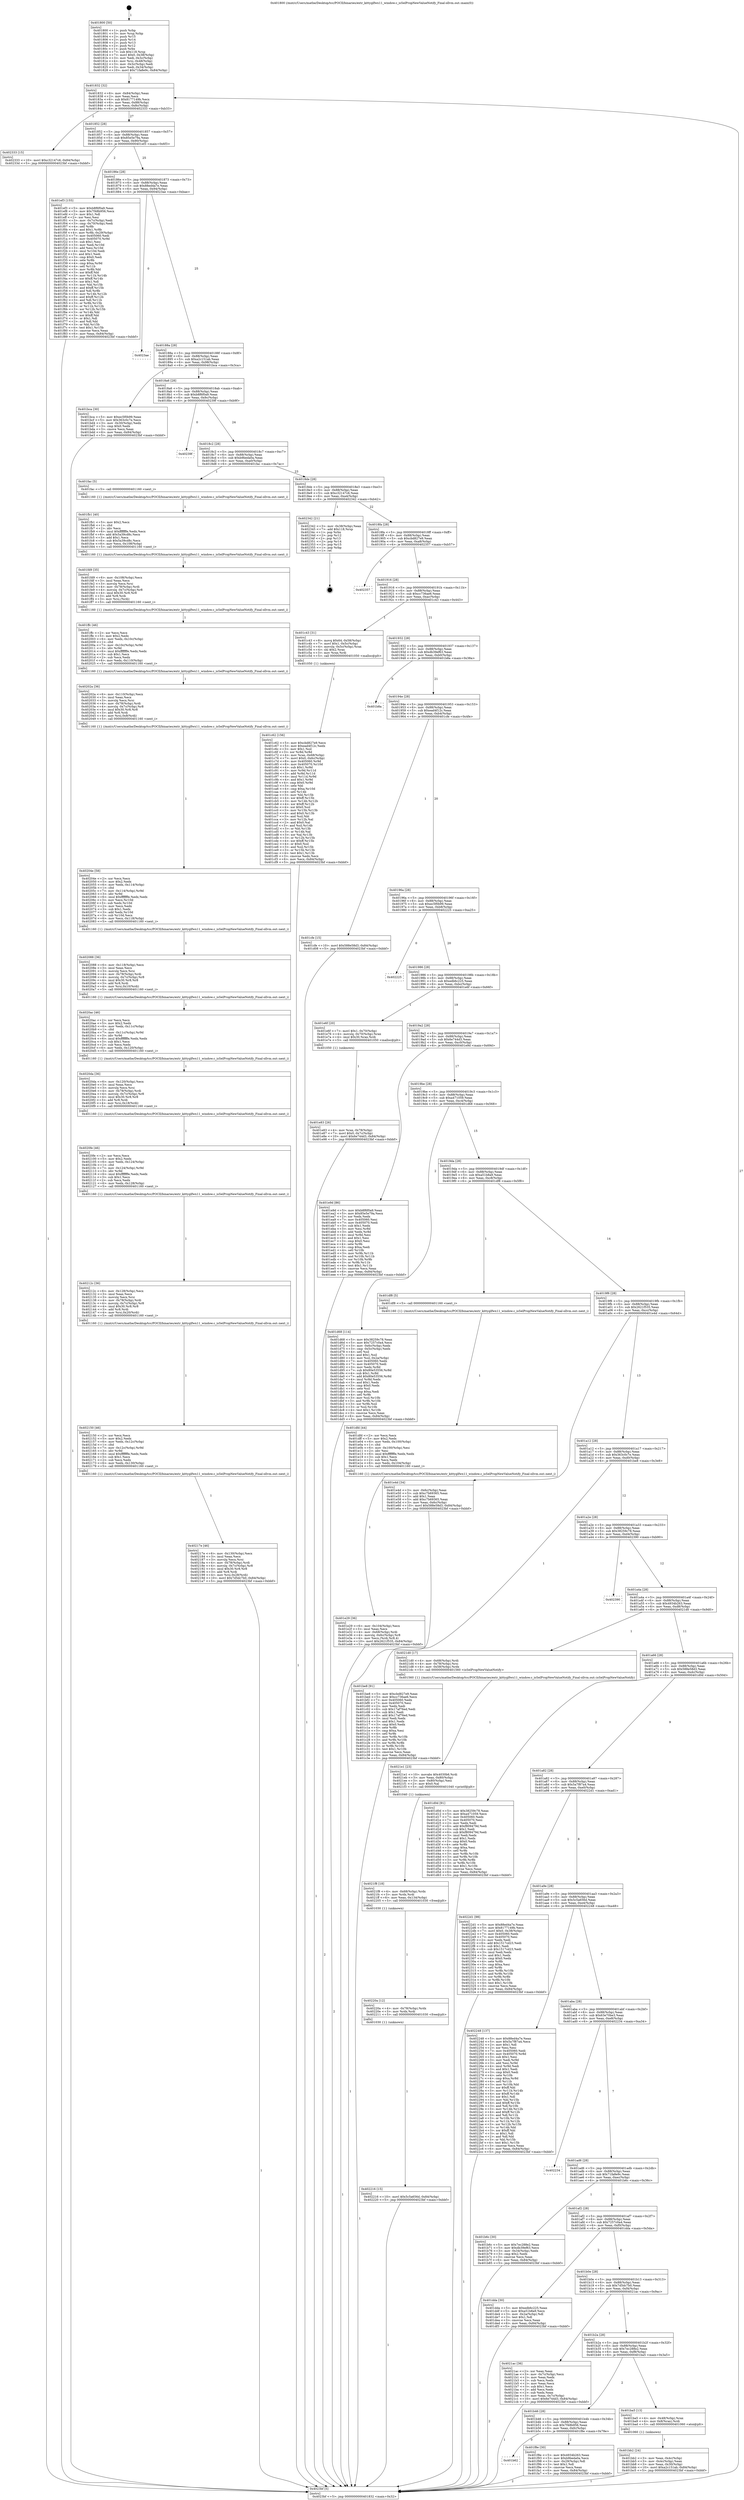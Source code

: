 digraph "0x401800" {
  label = "0x401800 (/mnt/c/Users/mathe/Desktop/tcc/POCII/binaries/extr_kittyglfwx11_window.c_isSelPropNewValueNotify_Final-ollvm.out::main(0))"
  labelloc = "t"
  node[shape=record]

  Entry [label="",width=0.3,height=0.3,shape=circle,fillcolor=black,style=filled]
  "0x401832" [label="{
     0x401832 [32]\l
     | [instrs]\l
     &nbsp;&nbsp;0x401832 \<+6\>: mov -0x84(%rbp),%eax\l
     &nbsp;&nbsp;0x401838 \<+2\>: mov %eax,%ecx\l
     &nbsp;&nbsp;0x40183a \<+6\>: sub $0x8177149b,%ecx\l
     &nbsp;&nbsp;0x401840 \<+6\>: mov %eax,-0x88(%rbp)\l
     &nbsp;&nbsp;0x401846 \<+6\>: mov %ecx,-0x8c(%rbp)\l
     &nbsp;&nbsp;0x40184c \<+6\>: je 0000000000402333 \<main+0xb33\>\l
  }"]
  "0x402333" [label="{
     0x402333 [15]\l
     | [instrs]\l
     &nbsp;&nbsp;0x402333 \<+10\>: movl $0xc32147c6,-0x84(%rbp)\l
     &nbsp;&nbsp;0x40233d \<+5\>: jmp 00000000004023bf \<main+0xbbf\>\l
  }"]
  "0x401852" [label="{
     0x401852 [28]\l
     | [instrs]\l
     &nbsp;&nbsp;0x401852 \<+5\>: jmp 0000000000401857 \<main+0x57\>\l
     &nbsp;&nbsp;0x401857 \<+6\>: mov -0x88(%rbp),%eax\l
     &nbsp;&nbsp;0x40185d \<+5\>: sub $0x85e5e79a,%eax\l
     &nbsp;&nbsp;0x401862 \<+6\>: mov %eax,-0x90(%rbp)\l
     &nbsp;&nbsp;0x401868 \<+6\>: je 0000000000401ef3 \<main+0x6f3\>\l
  }"]
  Exit [label="",width=0.3,height=0.3,shape=circle,fillcolor=black,style=filled,peripheries=2]
  "0x401ef3" [label="{
     0x401ef3 [155]\l
     | [instrs]\l
     &nbsp;&nbsp;0x401ef3 \<+5\>: mov $0xb8f6f0a9,%eax\l
     &nbsp;&nbsp;0x401ef8 \<+5\>: mov $0x7f48b956,%ecx\l
     &nbsp;&nbsp;0x401efd \<+2\>: mov $0x1,%dl\l
     &nbsp;&nbsp;0x401eff \<+2\>: xor %esi,%esi\l
     &nbsp;&nbsp;0x401f01 \<+3\>: mov -0x7c(%rbp),%edi\l
     &nbsp;&nbsp;0x401f04 \<+3\>: cmp -0x70(%rbp),%edi\l
     &nbsp;&nbsp;0x401f07 \<+4\>: setl %r8b\l
     &nbsp;&nbsp;0x401f0b \<+4\>: and $0x1,%r8b\l
     &nbsp;&nbsp;0x401f0f \<+4\>: mov %r8b,-0x29(%rbp)\l
     &nbsp;&nbsp;0x401f13 \<+7\>: mov 0x405060,%edi\l
     &nbsp;&nbsp;0x401f1a \<+8\>: mov 0x405070,%r9d\l
     &nbsp;&nbsp;0x401f22 \<+3\>: sub $0x1,%esi\l
     &nbsp;&nbsp;0x401f25 \<+3\>: mov %edi,%r10d\l
     &nbsp;&nbsp;0x401f28 \<+3\>: add %esi,%r10d\l
     &nbsp;&nbsp;0x401f2b \<+4\>: imul %r10d,%edi\l
     &nbsp;&nbsp;0x401f2f \<+3\>: and $0x1,%edi\l
     &nbsp;&nbsp;0x401f32 \<+3\>: cmp $0x0,%edi\l
     &nbsp;&nbsp;0x401f35 \<+4\>: sete %r8b\l
     &nbsp;&nbsp;0x401f39 \<+4\>: cmp $0xa,%r9d\l
     &nbsp;&nbsp;0x401f3d \<+4\>: setl %r11b\l
     &nbsp;&nbsp;0x401f41 \<+3\>: mov %r8b,%bl\l
     &nbsp;&nbsp;0x401f44 \<+3\>: xor $0xff,%bl\l
     &nbsp;&nbsp;0x401f47 \<+3\>: mov %r11b,%r14b\l
     &nbsp;&nbsp;0x401f4a \<+4\>: xor $0xff,%r14b\l
     &nbsp;&nbsp;0x401f4e \<+3\>: xor $0x1,%dl\l
     &nbsp;&nbsp;0x401f51 \<+3\>: mov %bl,%r15b\l
     &nbsp;&nbsp;0x401f54 \<+4\>: and $0xff,%r15b\l
     &nbsp;&nbsp;0x401f58 \<+3\>: and %dl,%r8b\l
     &nbsp;&nbsp;0x401f5b \<+3\>: mov %r14b,%r12b\l
     &nbsp;&nbsp;0x401f5e \<+4\>: and $0xff,%r12b\l
     &nbsp;&nbsp;0x401f62 \<+3\>: and %dl,%r11b\l
     &nbsp;&nbsp;0x401f65 \<+3\>: or %r8b,%r15b\l
     &nbsp;&nbsp;0x401f68 \<+3\>: or %r11b,%r12b\l
     &nbsp;&nbsp;0x401f6b \<+3\>: xor %r12b,%r15b\l
     &nbsp;&nbsp;0x401f6e \<+3\>: or %r14b,%bl\l
     &nbsp;&nbsp;0x401f71 \<+3\>: xor $0xff,%bl\l
     &nbsp;&nbsp;0x401f74 \<+3\>: or $0x1,%dl\l
     &nbsp;&nbsp;0x401f77 \<+2\>: and %dl,%bl\l
     &nbsp;&nbsp;0x401f79 \<+3\>: or %bl,%r15b\l
     &nbsp;&nbsp;0x401f7c \<+4\>: test $0x1,%r15b\l
     &nbsp;&nbsp;0x401f80 \<+3\>: cmovne %ecx,%eax\l
     &nbsp;&nbsp;0x401f83 \<+6\>: mov %eax,-0x84(%rbp)\l
     &nbsp;&nbsp;0x401f89 \<+5\>: jmp 00000000004023bf \<main+0xbbf\>\l
  }"]
  "0x40186e" [label="{
     0x40186e [28]\l
     | [instrs]\l
     &nbsp;&nbsp;0x40186e \<+5\>: jmp 0000000000401873 \<main+0x73\>\l
     &nbsp;&nbsp;0x401873 \<+6\>: mov -0x88(%rbp),%eax\l
     &nbsp;&nbsp;0x401879 \<+5\>: sub $0x88ed4a7e,%eax\l
     &nbsp;&nbsp;0x40187e \<+6\>: mov %eax,-0x94(%rbp)\l
     &nbsp;&nbsp;0x401884 \<+6\>: je 00000000004023ae \<main+0xbae\>\l
  }"]
  "0x402216" [label="{
     0x402216 [15]\l
     | [instrs]\l
     &nbsp;&nbsp;0x402216 \<+10\>: movl $0x5c5a656d,-0x84(%rbp)\l
     &nbsp;&nbsp;0x402220 \<+5\>: jmp 00000000004023bf \<main+0xbbf\>\l
  }"]
  "0x4023ae" [label="{
     0x4023ae\l
  }", style=dashed]
  "0x40188a" [label="{
     0x40188a [28]\l
     | [instrs]\l
     &nbsp;&nbsp;0x40188a \<+5\>: jmp 000000000040188f \<main+0x8f\>\l
     &nbsp;&nbsp;0x40188f \<+6\>: mov -0x88(%rbp),%eax\l
     &nbsp;&nbsp;0x401895 \<+5\>: sub $0xa2c151ab,%eax\l
     &nbsp;&nbsp;0x40189a \<+6\>: mov %eax,-0x98(%rbp)\l
     &nbsp;&nbsp;0x4018a0 \<+6\>: je 0000000000401bca \<main+0x3ca\>\l
  }"]
  "0x40220a" [label="{
     0x40220a [12]\l
     | [instrs]\l
     &nbsp;&nbsp;0x40220a \<+4\>: mov -0x78(%rbp),%rdx\l
     &nbsp;&nbsp;0x40220e \<+3\>: mov %rdx,%rdi\l
     &nbsp;&nbsp;0x402211 \<+5\>: call 0000000000401030 \<free@plt\>\l
     | [calls]\l
     &nbsp;&nbsp;0x401030 \{1\} (unknown)\l
  }"]
  "0x401bca" [label="{
     0x401bca [30]\l
     | [instrs]\l
     &nbsp;&nbsp;0x401bca \<+5\>: mov $0xec5f0b99,%eax\l
     &nbsp;&nbsp;0x401bcf \<+5\>: mov $0x363c0c7e,%ecx\l
     &nbsp;&nbsp;0x401bd4 \<+3\>: mov -0x30(%rbp),%edx\l
     &nbsp;&nbsp;0x401bd7 \<+3\>: cmp $0x0,%edx\l
     &nbsp;&nbsp;0x401bda \<+3\>: cmove %ecx,%eax\l
     &nbsp;&nbsp;0x401bdd \<+6\>: mov %eax,-0x84(%rbp)\l
     &nbsp;&nbsp;0x401be3 \<+5\>: jmp 00000000004023bf \<main+0xbbf\>\l
  }"]
  "0x4018a6" [label="{
     0x4018a6 [28]\l
     | [instrs]\l
     &nbsp;&nbsp;0x4018a6 \<+5\>: jmp 00000000004018ab \<main+0xab\>\l
     &nbsp;&nbsp;0x4018ab \<+6\>: mov -0x88(%rbp),%eax\l
     &nbsp;&nbsp;0x4018b1 \<+5\>: sub $0xb8f6f0a9,%eax\l
     &nbsp;&nbsp;0x4018b6 \<+6\>: mov %eax,-0x9c(%rbp)\l
     &nbsp;&nbsp;0x4018bc \<+6\>: je 000000000040239f \<main+0xb9f\>\l
  }"]
  "0x4021f8" [label="{
     0x4021f8 [18]\l
     | [instrs]\l
     &nbsp;&nbsp;0x4021f8 \<+4\>: mov -0x68(%rbp),%rdx\l
     &nbsp;&nbsp;0x4021fc \<+3\>: mov %rdx,%rdi\l
     &nbsp;&nbsp;0x4021ff \<+6\>: mov %eax,-0x134(%rbp)\l
     &nbsp;&nbsp;0x402205 \<+5\>: call 0000000000401030 \<free@plt\>\l
     | [calls]\l
     &nbsp;&nbsp;0x401030 \{1\} (unknown)\l
  }"]
  "0x40239f" [label="{
     0x40239f\l
  }", style=dashed]
  "0x4018c2" [label="{
     0x4018c2 [28]\l
     | [instrs]\l
     &nbsp;&nbsp;0x4018c2 \<+5\>: jmp 00000000004018c7 \<main+0xc7\>\l
     &nbsp;&nbsp;0x4018c7 \<+6\>: mov -0x88(%rbp),%eax\l
     &nbsp;&nbsp;0x4018cd \<+5\>: sub $0xb9beda0a,%eax\l
     &nbsp;&nbsp;0x4018d2 \<+6\>: mov %eax,-0xa0(%rbp)\l
     &nbsp;&nbsp;0x4018d8 \<+6\>: je 0000000000401fac \<main+0x7ac\>\l
  }"]
  "0x4021e1" [label="{
     0x4021e1 [23]\l
     | [instrs]\l
     &nbsp;&nbsp;0x4021e1 \<+10\>: movabs $0x4030b6,%rdi\l
     &nbsp;&nbsp;0x4021eb \<+3\>: mov %eax,-0x80(%rbp)\l
     &nbsp;&nbsp;0x4021ee \<+3\>: mov -0x80(%rbp),%esi\l
     &nbsp;&nbsp;0x4021f1 \<+2\>: mov $0x0,%al\l
     &nbsp;&nbsp;0x4021f3 \<+5\>: call 0000000000401040 \<printf@plt\>\l
     | [calls]\l
     &nbsp;&nbsp;0x401040 \{1\} (unknown)\l
  }"]
  "0x401fac" [label="{
     0x401fac [5]\l
     | [instrs]\l
     &nbsp;&nbsp;0x401fac \<+5\>: call 0000000000401160 \<next_i\>\l
     | [calls]\l
     &nbsp;&nbsp;0x401160 \{1\} (/mnt/c/Users/mathe/Desktop/tcc/POCII/binaries/extr_kittyglfwx11_window.c_isSelPropNewValueNotify_Final-ollvm.out::next_i)\l
  }"]
  "0x4018de" [label="{
     0x4018de [28]\l
     | [instrs]\l
     &nbsp;&nbsp;0x4018de \<+5\>: jmp 00000000004018e3 \<main+0xe3\>\l
     &nbsp;&nbsp;0x4018e3 \<+6\>: mov -0x88(%rbp),%eax\l
     &nbsp;&nbsp;0x4018e9 \<+5\>: sub $0xc32147c6,%eax\l
     &nbsp;&nbsp;0x4018ee \<+6\>: mov %eax,-0xa4(%rbp)\l
     &nbsp;&nbsp;0x4018f4 \<+6\>: je 0000000000402342 \<main+0xb42\>\l
  }"]
  "0x40217e" [label="{
     0x40217e [46]\l
     | [instrs]\l
     &nbsp;&nbsp;0x40217e \<+6\>: mov -0x130(%rbp),%ecx\l
     &nbsp;&nbsp;0x402184 \<+3\>: imul %eax,%ecx\l
     &nbsp;&nbsp;0x402187 \<+3\>: movslq %ecx,%rsi\l
     &nbsp;&nbsp;0x40218a \<+4\>: mov -0x78(%rbp),%rdi\l
     &nbsp;&nbsp;0x40218e \<+4\>: movslq -0x7c(%rbp),%r8\l
     &nbsp;&nbsp;0x402192 \<+4\>: imul $0x30,%r8,%r8\l
     &nbsp;&nbsp;0x402196 \<+3\>: add %r8,%rdi\l
     &nbsp;&nbsp;0x402199 \<+4\>: mov %rsi,0x28(%rdi)\l
     &nbsp;&nbsp;0x40219d \<+10\>: movl $0x7d5dc7b0,-0x84(%rbp)\l
     &nbsp;&nbsp;0x4021a7 \<+5\>: jmp 00000000004023bf \<main+0xbbf\>\l
  }"]
  "0x402342" [label="{
     0x402342 [21]\l
     | [instrs]\l
     &nbsp;&nbsp;0x402342 \<+3\>: mov -0x38(%rbp),%eax\l
     &nbsp;&nbsp;0x402345 \<+7\>: add $0x118,%rsp\l
     &nbsp;&nbsp;0x40234c \<+1\>: pop %rbx\l
     &nbsp;&nbsp;0x40234d \<+2\>: pop %r12\l
     &nbsp;&nbsp;0x40234f \<+2\>: pop %r13\l
     &nbsp;&nbsp;0x402351 \<+2\>: pop %r14\l
     &nbsp;&nbsp;0x402353 \<+2\>: pop %r15\l
     &nbsp;&nbsp;0x402355 \<+1\>: pop %rbp\l
     &nbsp;&nbsp;0x402356 \<+1\>: ret\l
  }"]
  "0x4018fa" [label="{
     0x4018fa [28]\l
     | [instrs]\l
     &nbsp;&nbsp;0x4018fa \<+5\>: jmp 00000000004018ff \<main+0xff\>\l
     &nbsp;&nbsp;0x4018ff \<+6\>: mov -0x88(%rbp),%eax\l
     &nbsp;&nbsp;0x401905 \<+5\>: sub $0xcbd827e9,%eax\l
     &nbsp;&nbsp;0x40190a \<+6\>: mov %eax,-0xa8(%rbp)\l
     &nbsp;&nbsp;0x401910 \<+6\>: je 0000000000402357 \<main+0xb57\>\l
  }"]
  "0x402150" [label="{
     0x402150 [46]\l
     | [instrs]\l
     &nbsp;&nbsp;0x402150 \<+2\>: xor %ecx,%ecx\l
     &nbsp;&nbsp;0x402152 \<+5\>: mov $0x2,%edx\l
     &nbsp;&nbsp;0x402157 \<+6\>: mov %edx,-0x12c(%rbp)\l
     &nbsp;&nbsp;0x40215d \<+1\>: cltd\l
     &nbsp;&nbsp;0x40215e \<+7\>: mov -0x12c(%rbp),%r9d\l
     &nbsp;&nbsp;0x402165 \<+3\>: idiv %r9d\l
     &nbsp;&nbsp;0x402168 \<+6\>: imul $0xfffffffe,%edx,%edx\l
     &nbsp;&nbsp;0x40216e \<+3\>: sub $0x1,%ecx\l
     &nbsp;&nbsp;0x402171 \<+2\>: sub %ecx,%edx\l
     &nbsp;&nbsp;0x402173 \<+6\>: mov %edx,-0x130(%rbp)\l
     &nbsp;&nbsp;0x402179 \<+5\>: call 0000000000401160 \<next_i\>\l
     | [calls]\l
     &nbsp;&nbsp;0x401160 \{1\} (/mnt/c/Users/mathe/Desktop/tcc/POCII/binaries/extr_kittyglfwx11_window.c_isSelPropNewValueNotify_Final-ollvm.out::next_i)\l
  }"]
  "0x402357" [label="{
     0x402357\l
  }", style=dashed]
  "0x401916" [label="{
     0x401916 [28]\l
     | [instrs]\l
     &nbsp;&nbsp;0x401916 \<+5\>: jmp 000000000040191b \<main+0x11b\>\l
     &nbsp;&nbsp;0x40191b \<+6\>: mov -0x88(%rbp),%eax\l
     &nbsp;&nbsp;0x401921 \<+5\>: sub $0xcc736ae6,%eax\l
     &nbsp;&nbsp;0x401926 \<+6\>: mov %eax,-0xac(%rbp)\l
     &nbsp;&nbsp;0x40192c \<+6\>: je 0000000000401c43 \<main+0x443\>\l
  }"]
  "0x40212c" [label="{
     0x40212c [36]\l
     | [instrs]\l
     &nbsp;&nbsp;0x40212c \<+6\>: mov -0x128(%rbp),%ecx\l
     &nbsp;&nbsp;0x402132 \<+3\>: imul %eax,%ecx\l
     &nbsp;&nbsp;0x402135 \<+3\>: movslq %ecx,%rsi\l
     &nbsp;&nbsp;0x402138 \<+4\>: mov -0x78(%rbp),%rdi\l
     &nbsp;&nbsp;0x40213c \<+4\>: movslq -0x7c(%rbp),%r8\l
     &nbsp;&nbsp;0x402140 \<+4\>: imul $0x30,%r8,%r8\l
     &nbsp;&nbsp;0x402144 \<+3\>: add %r8,%rdi\l
     &nbsp;&nbsp;0x402147 \<+4\>: mov %rsi,0x20(%rdi)\l
     &nbsp;&nbsp;0x40214b \<+5\>: call 0000000000401160 \<next_i\>\l
     | [calls]\l
     &nbsp;&nbsp;0x401160 \{1\} (/mnt/c/Users/mathe/Desktop/tcc/POCII/binaries/extr_kittyglfwx11_window.c_isSelPropNewValueNotify_Final-ollvm.out::next_i)\l
  }"]
  "0x401c43" [label="{
     0x401c43 [31]\l
     | [instrs]\l
     &nbsp;&nbsp;0x401c43 \<+8\>: movq $0x64,-0x58(%rbp)\l
     &nbsp;&nbsp;0x401c4b \<+7\>: movl $0x1,-0x5c(%rbp)\l
     &nbsp;&nbsp;0x401c52 \<+4\>: movslq -0x5c(%rbp),%rax\l
     &nbsp;&nbsp;0x401c56 \<+4\>: shl $0x2,%rax\l
     &nbsp;&nbsp;0x401c5a \<+3\>: mov %rax,%rdi\l
     &nbsp;&nbsp;0x401c5d \<+5\>: call 0000000000401050 \<malloc@plt\>\l
     | [calls]\l
     &nbsp;&nbsp;0x401050 \{1\} (unknown)\l
  }"]
  "0x401932" [label="{
     0x401932 [28]\l
     | [instrs]\l
     &nbsp;&nbsp;0x401932 \<+5\>: jmp 0000000000401937 \<main+0x137\>\l
     &nbsp;&nbsp;0x401937 \<+6\>: mov -0x88(%rbp),%eax\l
     &nbsp;&nbsp;0x40193d \<+5\>: sub $0xdb39ef63,%eax\l
     &nbsp;&nbsp;0x401942 \<+6\>: mov %eax,-0xb0(%rbp)\l
     &nbsp;&nbsp;0x401948 \<+6\>: je 0000000000401b8a \<main+0x38a\>\l
  }"]
  "0x4020fe" [label="{
     0x4020fe [46]\l
     | [instrs]\l
     &nbsp;&nbsp;0x4020fe \<+2\>: xor %ecx,%ecx\l
     &nbsp;&nbsp;0x402100 \<+5\>: mov $0x2,%edx\l
     &nbsp;&nbsp;0x402105 \<+6\>: mov %edx,-0x124(%rbp)\l
     &nbsp;&nbsp;0x40210b \<+1\>: cltd\l
     &nbsp;&nbsp;0x40210c \<+7\>: mov -0x124(%rbp),%r9d\l
     &nbsp;&nbsp;0x402113 \<+3\>: idiv %r9d\l
     &nbsp;&nbsp;0x402116 \<+6\>: imul $0xfffffffe,%edx,%edx\l
     &nbsp;&nbsp;0x40211c \<+3\>: sub $0x1,%ecx\l
     &nbsp;&nbsp;0x40211f \<+2\>: sub %ecx,%edx\l
     &nbsp;&nbsp;0x402121 \<+6\>: mov %edx,-0x128(%rbp)\l
     &nbsp;&nbsp;0x402127 \<+5\>: call 0000000000401160 \<next_i\>\l
     | [calls]\l
     &nbsp;&nbsp;0x401160 \{1\} (/mnt/c/Users/mathe/Desktop/tcc/POCII/binaries/extr_kittyglfwx11_window.c_isSelPropNewValueNotify_Final-ollvm.out::next_i)\l
  }"]
  "0x401b8a" [label="{
     0x401b8a\l
  }", style=dashed]
  "0x40194e" [label="{
     0x40194e [28]\l
     | [instrs]\l
     &nbsp;&nbsp;0x40194e \<+5\>: jmp 0000000000401953 \<main+0x153\>\l
     &nbsp;&nbsp;0x401953 \<+6\>: mov -0x88(%rbp),%eax\l
     &nbsp;&nbsp;0x401959 \<+5\>: sub $0xead4f12c,%eax\l
     &nbsp;&nbsp;0x40195e \<+6\>: mov %eax,-0xb4(%rbp)\l
     &nbsp;&nbsp;0x401964 \<+6\>: je 0000000000401cfe \<main+0x4fe\>\l
  }"]
  "0x4020da" [label="{
     0x4020da [36]\l
     | [instrs]\l
     &nbsp;&nbsp;0x4020da \<+6\>: mov -0x120(%rbp),%ecx\l
     &nbsp;&nbsp;0x4020e0 \<+3\>: imul %eax,%ecx\l
     &nbsp;&nbsp;0x4020e3 \<+3\>: movslq %ecx,%rsi\l
     &nbsp;&nbsp;0x4020e6 \<+4\>: mov -0x78(%rbp),%rdi\l
     &nbsp;&nbsp;0x4020ea \<+4\>: movslq -0x7c(%rbp),%r8\l
     &nbsp;&nbsp;0x4020ee \<+4\>: imul $0x30,%r8,%r8\l
     &nbsp;&nbsp;0x4020f2 \<+3\>: add %r8,%rdi\l
     &nbsp;&nbsp;0x4020f5 \<+4\>: mov %rsi,0x18(%rdi)\l
     &nbsp;&nbsp;0x4020f9 \<+5\>: call 0000000000401160 \<next_i\>\l
     | [calls]\l
     &nbsp;&nbsp;0x401160 \{1\} (/mnt/c/Users/mathe/Desktop/tcc/POCII/binaries/extr_kittyglfwx11_window.c_isSelPropNewValueNotify_Final-ollvm.out::next_i)\l
  }"]
  "0x401cfe" [label="{
     0x401cfe [15]\l
     | [instrs]\l
     &nbsp;&nbsp;0x401cfe \<+10\>: movl $0x588e58d3,-0x84(%rbp)\l
     &nbsp;&nbsp;0x401d08 \<+5\>: jmp 00000000004023bf \<main+0xbbf\>\l
  }"]
  "0x40196a" [label="{
     0x40196a [28]\l
     | [instrs]\l
     &nbsp;&nbsp;0x40196a \<+5\>: jmp 000000000040196f \<main+0x16f\>\l
     &nbsp;&nbsp;0x40196f \<+6\>: mov -0x88(%rbp),%eax\l
     &nbsp;&nbsp;0x401975 \<+5\>: sub $0xec5f0b99,%eax\l
     &nbsp;&nbsp;0x40197a \<+6\>: mov %eax,-0xb8(%rbp)\l
     &nbsp;&nbsp;0x401980 \<+6\>: je 0000000000402225 \<main+0xa25\>\l
  }"]
  "0x4020ac" [label="{
     0x4020ac [46]\l
     | [instrs]\l
     &nbsp;&nbsp;0x4020ac \<+2\>: xor %ecx,%ecx\l
     &nbsp;&nbsp;0x4020ae \<+5\>: mov $0x2,%edx\l
     &nbsp;&nbsp;0x4020b3 \<+6\>: mov %edx,-0x11c(%rbp)\l
     &nbsp;&nbsp;0x4020b9 \<+1\>: cltd\l
     &nbsp;&nbsp;0x4020ba \<+7\>: mov -0x11c(%rbp),%r9d\l
     &nbsp;&nbsp;0x4020c1 \<+3\>: idiv %r9d\l
     &nbsp;&nbsp;0x4020c4 \<+6\>: imul $0xfffffffe,%edx,%edx\l
     &nbsp;&nbsp;0x4020ca \<+3\>: sub $0x1,%ecx\l
     &nbsp;&nbsp;0x4020cd \<+2\>: sub %ecx,%edx\l
     &nbsp;&nbsp;0x4020cf \<+6\>: mov %edx,-0x120(%rbp)\l
     &nbsp;&nbsp;0x4020d5 \<+5\>: call 0000000000401160 \<next_i\>\l
     | [calls]\l
     &nbsp;&nbsp;0x401160 \{1\} (/mnt/c/Users/mathe/Desktop/tcc/POCII/binaries/extr_kittyglfwx11_window.c_isSelPropNewValueNotify_Final-ollvm.out::next_i)\l
  }"]
  "0x402225" [label="{
     0x402225\l
  }", style=dashed]
  "0x401986" [label="{
     0x401986 [28]\l
     | [instrs]\l
     &nbsp;&nbsp;0x401986 \<+5\>: jmp 000000000040198b \<main+0x18b\>\l
     &nbsp;&nbsp;0x40198b \<+6\>: mov -0x88(%rbp),%eax\l
     &nbsp;&nbsp;0x401991 \<+5\>: sub $0xedb6c225,%eax\l
     &nbsp;&nbsp;0x401996 \<+6\>: mov %eax,-0xbc(%rbp)\l
     &nbsp;&nbsp;0x40199c \<+6\>: je 0000000000401e6f \<main+0x66f\>\l
  }"]
  "0x402088" [label="{
     0x402088 [36]\l
     | [instrs]\l
     &nbsp;&nbsp;0x402088 \<+6\>: mov -0x118(%rbp),%ecx\l
     &nbsp;&nbsp;0x40208e \<+3\>: imul %eax,%ecx\l
     &nbsp;&nbsp;0x402091 \<+3\>: movslq %ecx,%rsi\l
     &nbsp;&nbsp;0x402094 \<+4\>: mov -0x78(%rbp),%rdi\l
     &nbsp;&nbsp;0x402098 \<+4\>: movslq -0x7c(%rbp),%r8\l
     &nbsp;&nbsp;0x40209c \<+4\>: imul $0x30,%r8,%r8\l
     &nbsp;&nbsp;0x4020a0 \<+3\>: add %r8,%rdi\l
     &nbsp;&nbsp;0x4020a3 \<+4\>: mov %rsi,0x10(%rdi)\l
     &nbsp;&nbsp;0x4020a7 \<+5\>: call 0000000000401160 \<next_i\>\l
     | [calls]\l
     &nbsp;&nbsp;0x401160 \{1\} (/mnt/c/Users/mathe/Desktop/tcc/POCII/binaries/extr_kittyglfwx11_window.c_isSelPropNewValueNotify_Final-ollvm.out::next_i)\l
  }"]
  "0x401e6f" [label="{
     0x401e6f [20]\l
     | [instrs]\l
     &nbsp;&nbsp;0x401e6f \<+7\>: movl $0x1,-0x70(%rbp)\l
     &nbsp;&nbsp;0x401e76 \<+4\>: movslq -0x70(%rbp),%rax\l
     &nbsp;&nbsp;0x401e7a \<+4\>: imul $0x30,%rax,%rdi\l
     &nbsp;&nbsp;0x401e7e \<+5\>: call 0000000000401050 \<malloc@plt\>\l
     | [calls]\l
     &nbsp;&nbsp;0x401050 \{1\} (unknown)\l
  }"]
  "0x4019a2" [label="{
     0x4019a2 [28]\l
     | [instrs]\l
     &nbsp;&nbsp;0x4019a2 \<+5\>: jmp 00000000004019a7 \<main+0x1a7\>\l
     &nbsp;&nbsp;0x4019a7 \<+6\>: mov -0x88(%rbp),%eax\l
     &nbsp;&nbsp;0x4019ad \<+5\>: sub $0x6e744d3,%eax\l
     &nbsp;&nbsp;0x4019b2 \<+6\>: mov %eax,-0xc0(%rbp)\l
     &nbsp;&nbsp;0x4019b8 \<+6\>: je 0000000000401e9d \<main+0x69d\>\l
  }"]
  "0x40204e" [label="{
     0x40204e [58]\l
     | [instrs]\l
     &nbsp;&nbsp;0x40204e \<+2\>: xor %ecx,%ecx\l
     &nbsp;&nbsp;0x402050 \<+5\>: mov $0x2,%edx\l
     &nbsp;&nbsp;0x402055 \<+6\>: mov %edx,-0x114(%rbp)\l
     &nbsp;&nbsp;0x40205b \<+1\>: cltd\l
     &nbsp;&nbsp;0x40205c \<+7\>: mov -0x114(%rbp),%r9d\l
     &nbsp;&nbsp;0x402063 \<+3\>: idiv %r9d\l
     &nbsp;&nbsp;0x402066 \<+6\>: imul $0xfffffffe,%edx,%edx\l
     &nbsp;&nbsp;0x40206c \<+3\>: mov %ecx,%r10d\l
     &nbsp;&nbsp;0x40206f \<+3\>: sub %edx,%r10d\l
     &nbsp;&nbsp;0x402072 \<+2\>: mov %ecx,%edx\l
     &nbsp;&nbsp;0x402074 \<+3\>: sub $0x1,%edx\l
     &nbsp;&nbsp;0x402077 \<+3\>: add %edx,%r10d\l
     &nbsp;&nbsp;0x40207a \<+3\>: sub %r10d,%ecx\l
     &nbsp;&nbsp;0x40207d \<+6\>: mov %ecx,-0x118(%rbp)\l
     &nbsp;&nbsp;0x402083 \<+5\>: call 0000000000401160 \<next_i\>\l
     | [calls]\l
     &nbsp;&nbsp;0x401160 \{1\} (/mnt/c/Users/mathe/Desktop/tcc/POCII/binaries/extr_kittyglfwx11_window.c_isSelPropNewValueNotify_Final-ollvm.out::next_i)\l
  }"]
  "0x401e9d" [label="{
     0x401e9d [86]\l
     | [instrs]\l
     &nbsp;&nbsp;0x401e9d \<+5\>: mov $0xb8f6f0a9,%eax\l
     &nbsp;&nbsp;0x401ea2 \<+5\>: mov $0x85e5e79a,%ecx\l
     &nbsp;&nbsp;0x401ea7 \<+2\>: xor %edx,%edx\l
     &nbsp;&nbsp;0x401ea9 \<+7\>: mov 0x405060,%esi\l
     &nbsp;&nbsp;0x401eb0 \<+7\>: mov 0x405070,%edi\l
     &nbsp;&nbsp;0x401eb7 \<+3\>: sub $0x1,%edx\l
     &nbsp;&nbsp;0x401eba \<+3\>: mov %esi,%r8d\l
     &nbsp;&nbsp;0x401ebd \<+3\>: add %edx,%r8d\l
     &nbsp;&nbsp;0x401ec0 \<+4\>: imul %r8d,%esi\l
     &nbsp;&nbsp;0x401ec4 \<+3\>: and $0x1,%esi\l
     &nbsp;&nbsp;0x401ec7 \<+3\>: cmp $0x0,%esi\l
     &nbsp;&nbsp;0x401eca \<+4\>: sete %r9b\l
     &nbsp;&nbsp;0x401ece \<+3\>: cmp $0xa,%edi\l
     &nbsp;&nbsp;0x401ed1 \<+4\>: setl %r10b\l
     &nbsp;&nbsp;0x401ed5 \<+3\>: mov %r9b,%r11b\l
     &nbsp;&nbsp;0x401ed8 \<+3\>: and %r10b,%r11b\l
     &nbsp;&nbsp;0x401edb \<+3\>: xor %r10b,%r9b\l
     &nbsp;&nbsp;0x401ede \<+3\>: or %r9b,%r11b\l
     &nbsp;&nbsp;0x401ee1 \<+4\>: test $0x1,%r11b\l
     &nbsp;&nbsp;0x401ee5 \<+3\>: cmovne %ecx,%eax\l
     &nbsp;&nbsp;0x401ee8 \<+6\>: mov %eax,-0x84(%rbp)\l
     &nbsp;&nbsp;0x401eee \<+5\>: jmp 00000000004023bf \<main+0xbbf\>\l
  }"]
  "0x4019be" [label="{
     0x4019be [28]\l
     | [instrs]\l
     &nbsp;&nbsp;0x4019be \<+5\>: jmp 00000000004019c3 \<main+0x1c3\>\l
     &nbsp;&nbsp;0x4019c3 \<+6\>: mov -0x88(%rbp),%eax\l
     &nbsp;&nbsp;0x4019c9 \<+5\>: sub $0xa471059,%eax\l
     &nbsp;&nbsp;0x4019ce \<+6\>: mov %eax,-0xc4(%rbp)\l
     &nbsp;&nbsp;0x4019d4 \<+6\>: je 0000000000401d68 \<main+0x568\>\l
  }"]
  "0x40202a" [label="{
     0x40202a [36]\l
     | [instrs]\l
     &nbsp;&nbsp;0x40202a \<+6\>: mov -0x110(%rbp),%ecx\l
     &nbsp;&nbsp;0x402030 \<+3\>: imul %eax,%ecx\l
     &nbsp;&nbsp;0x402033 \<+3\>: movslq %ecx,%rsi\l
     &nbsp;&nbsp;0x402036 \<+4\>: mov -0x78(%rbp),%rdi\l
     &nbsp;&nbsp;0x40203a \<+4\>: movslq -0x7c(%rbp),%r8\l
     &nbsp;&nbsp;0x40203e \<+4\>: imul $0x30,%r8,%r8\l
     &nbsp;&nbsp;0x402042 \<+3\>: add %r8,%rdi\l
     &nbsp;&nbsp;0x402045 \<+4\>: mov %rsi,0x8(%rdi)\l
     &nbsp;&nbsp;0x402049 \<+5\>: call 0000000000401160 \<next_i\>\l
     | [calls]\l
     &nbsp;&nbsp;0x401160 \{1\} (/mnt/c/Users/mathe/Desktop/tcc/POCII/binaries/extr_kittyglfwx11_window.c_isSelPropNewValueNotify_Final-ollvm.out::next_i)\l
  }"]
  "0x401d68" [label="{
     0x401d68 [114]\l
     | [instrs]\l
     &nbsp;&nbsp;0x401d68 \<+5\>: mov $0x38259c78,%eax\l
     &nbsp;&nbsp;0x401d6d \<+5\>: mov $0x7257c0a4,%ecx\l
     &nbsp;&nbsp;0x401d72 \<+3\>: mov -0x6c(%rbp),%edx\l
     &nbsp;&nbsp;0x401d75 \<+3\>: cmp -0x5c(%rbp),%edx\l
     &nbsp;&nbsp;0x401d78 \<+4\>: setl %sil\l
     &nbsp;&nbsp;0x401d7c \<+4\>: and $0x1,%sil\l
     &nbsp;&nbsp;0x401d80 \<+4\>: mov %sil,-0x2a(%rbp)\l
     &nbsp;&nbsp;0x401d84 \<+7\>: mov 0x405060,%edx\l
     &nbsp;&nbsp;0x401d8b \<+7\>: mov 0x405070,%edi\l
     &nbsp;&nbsp;0x401d92 \<+3\>: mov %edx,%r8d\l
     &nbsp;&nbsp;0x401d95 \<+7\>: sub $0x80e53556,%r8d\l
     &nbsp;&nbsp;0x401d9c \<+4\>: sub $0x1,%r8d\l
     &nbsp;&nbsp;0x401da0 \<+7\>: add $0x80e53556,%r8d\l
     &nbsp;&nbsp;0x401da7 \<+4\>: imul %r8d,%edx\l
     &nbsp;&nbsp;0x401dab \<+3\>: and $0x1,%edx\l
     &nbsp;&nbsp;0x401dae \<+3\>: cmp $0x0,%edx\l
     &nbsp;&nbsp;0x401db1 \<+4\>: sete %sil\l
     &nbsp;&nbsp;0x401db5 \<+3\>: cmp $0xa,%edi\l
     &nbsp;&nbsp;0x401db8 \<+4\>: setl %r9b\l
     &nbsp;&nbsp;0x401dbc \<+3\>: mov %sil,%r10b\l
     &nbsp;&nbsp;0x401dbf \<+3\>: and %r9b,%r10b\l
     &nbsp;&nbsp;0x401dc2 \<+3\>: xor %r9b,%sil\l
     &nbsp;&nbsp;0x401dc5 \<+3\>: or %sil,%r10b\l
     &nbsp;&nbsp;0x401dc8 \<+4\>: test $0x1,%r10b\l
     &nbsp;&nbsp;0x401dcc \<+3\>: cmovne %ecx,%eax\l
     &nbsp;&nbsp;0x401dcf \<+6\>: mov %eax,-0x84(%rbp)\l
     &nbsp;&nbsp;0x401dd5 \<+5\>: jmp 00000000004023bf \<main+0xbbf\>\l
  }"]
  "0x4019da" [label="{
     0x4019da [28]\l
     | [instrs]\l
     &nbsp;&nbsp;0x4019da \<+5\>: jmp 00000000004019df \<main+0x1df\>\l
     &nbsp;&nbsp;0x4019df \<+6\>: mov -0x88(%rbp),%eax\l
     &nbsp;&nbsp;0x4019e5 \<+5\>: sub $0xa51b8a9,%eax\l
     &nbsp;&nbsp;0x4019ea \<+6\>: mov %eax,-0xc8(%rbp)\l
     &nbsp;&nbsp;0x4019f0 \<+6\>: je 0000000000401df8 \<main+0x5f8\>\l
  }"]
  "0x401ffc" [label="{
     0x401ffc [46]\l
     | [instrs]\l
     &nbsp;&nbsp;0x401ffc \<+2\>: xor %ecx,%ecx\l
     &nbsp;&nbsp;0x401ffe \<+5\>: mov $0x2,%edx\l
     &nbsp;&nbsp;0x402003 \<+6\>: mov %edx,-0x10c(%rbp)\l
     &nbsp;&nbsp;0x402009 \<+1\>: cltd\l
     &nbsp;&nbsp;0x40200a \<+7\>: mov -0x10c(%rbp),%r9d\l
     &nbsp;&nbsp;0x402011 \<+3\>: idiv %r9d\l
     &nbsp;&nbsp;0x402014 \<+6\>: imul $0xfffffffe,%edx,%edx\l
     &nbsp;&nbsp;0x40201a \<+3\>: sub $0x1,%ecx\l
     &nbsp;&nbsp;0x40201d \<+2\>: sub %ecx,%edx\l
     &nbsp;&nbsp;0x40201f \<+6\>: mov %edx,-0x110(%rbp)\l
     &nbsp;&nbsp;0x402025 \<+5\>: call 0000000000401160 \<next_i\>\l
     | [calls]\l
     &nbsp;&nbsp;0x401160 \{1\} (/mnt/c/Users/mathe/Desktop/tcc/POCII/binaries/extr_kittyglfwx11_window.c_isSelPropNewValueNotify_Final-ollvm.out::next_i)\l
  }"]
  "0x401df8" [label="{
     0x401df8 [5]\l
     | [instrs]\l
     &nbsp;&nbsp;0x401df8 \<+5\>: call 0000000000401160 \<next_i\>\l
     | [calls]\l
     &nbsp;&nbsp;0x401160 \{1\} (/mnt/c/Users/mathe/Desktop/tcc/POCII/binaries/extr_kittyglfwx11_window.c_isSelPropNewValueNotify_Final-ollvm.out::next_i)\l
  }"]
  "0x4019f6" [label="{
     0x4019f6 [28]\l
     | [instrs]\l
     &nbsp;&nbsp;0x4019f6 \<+5\>: jmp 00000000004019fb \<main+0x1fb\>\l
     &nbsp;&nbsp;0x4019fb \<+6\>: mov -0x88(%rbp),%eax\l
     &nbsp;&nbsp;0x401a01 \<+5\>: sub $0x2621f535,%eax\l
     &nbsp;&nbsp;0x401a06 \<+6\>: mov %eax,-0xcc(%rbp)\l
     &nbsp;&nbsp;0x401a0c \<+6\>: je 0000000000401e4d \<main+0x64d\>\l
  }"]
  "0x401fd9" [label="{
     0x401fd9 [35]\l
     | [instrs]\l
     &nbsp;&nbsp;0x401fd9 \<+6\>: mov -0x108(%rbp),%ecx\l
     &nbsp;&nbsp;0x401fdf \<+3\>: imul %eax,%ecx\l
     &nbsp;&nbsp;0x401fe2 \<+3\>: movslq %ecx,%rsi\l
     &nbsp;&nbsp;0x401fe5 \<+4\>: mov -0x78(%rbp),%rdi\l
     &nbsp;&nbsp;0x401fe9 \<+4\>: movslq -0x7c(%rbp),%r8\l
     &nbsp;&nbsp;0x401fed \<+4\>: imul $0x30,%r8,%r8\l
     &nbsp;&nbsp;0x401ff1 \<+3\>: add %r8,%rdi\l
     &nbsp;&nbsp;0x401ff4 \<+3\>: mov %rsi,(%rdi)\l
     &nbsp;&nbsp;0x401ff7 \<+5\>: call 0000000000401160 \<next_i\>\l
     | [calls]\l
     &nbsp;&nbsp;0x401160 \{1\} (/mnt/c/Users/mathe/Desktop/tcc/POCII/binaries/extr_kittyglfwx11_window.c_isSelPropNewValueNotify_Final-ollvm.out::next_i)\l
  }"]
  "0x401e4d" [label="{
     0x401e4d [34]\l
     | [instrs]\l
     &nbsp;&nbsp;0x401e4d \<+3\>: mov -0x6c(%rbp),%eax\l
     &nbsp;&nbsp;0x401e50 \<+5\>: sub $0xc7b69365,%eax\l
     &nbsp;&nbsp;0x401e55 \<+3\>: add $0x1,%eax\l
     &nbsp;&nbsp;0x401e58 \<+5\>: add $0xc7b69365,%eax\l
     &nbsp;&nbsp;0x401e5d \<+3\>: mov %eax,-0x6c(%rbp)\l
     &nbsp;&nbsp;0x401e60 \<+10\>: movl $0x588e58d3,-0x84(%rbp)\l
     &nbsp;&nbsp;0x401e6a \<+5\>: jmp 00000000004023bf \<main+0xbbf\>\l
  }"]
  "0x401a12" [label="{
     0x401a12 [28]\l
     | [instrs]\l
     &nbsp;&nbsp;0x401a12 \<+5\>: jmp 0000000000401a17 \<main+0x217\>\l
     &nbsp;&nbsp;0x401a17 \<+6\>: mov -0x88(%rbp),%eax\l
     &nbsp;&nbsp;0x401a1d \<+5\>: sub $0x363c0c7e,%eax\l
     &nbsp;&nbsp;0x401a22 \<+6\>: mov %eax,-0xd0(%rbp)\l
     &nbsp;&nbsp;0x401a28 \<+6\>: je 0000000000401be8 \<main+0x3e8\>\l
  }"]
  "0x401fb1" [label="{
     0x401fb1 [40]\l
     | [instrs]\l
     &nbsp;&nbsp;0x401fb1 \<+5\>: mov $0x2,%ecx\l
     &nbsp;&nbsp;0x401fb6 \<+1\>: cltd\l
     &nbsp;&nbsp;0x401fb7 \<+2\>: idiv %ecx\l
     &nbsp;&nbsp;0x401fb9 \<+6\>: imul $0xfffffffe,%edx,%ecx\l
     &nbsp;&nbsp;0x401fbf \<+6\>: add $0x5a39cd8c,%ecx\l
     &nbsp;&nbsp;0x401fc5 \<+3\>: add $0x1,%ecx\l
     &nbsp;&nbsp;0x401fc8 \<+6\>: sub $0x5a39cd8c,%ecx\l
     &nbsp;&nbsp;0x401fce \<+6\>: mov %ecx,-0x108(%rbp)\l
     &nbsp;&nbsp;0x401fd4 \<+5\>: call 0000000000401160 \<next_i\>\l
     | [calls]\l
     &nbsp;&nbsp;0x401160 \{1\} (/mnt/c/Users/mathe/Desktop/tcc/POCII/binaries/extr_kittyglfwx11_window.c_isSelPropNewValueNotify_Final-ollvm.out::next_i)\l
  }"]
  "0x401be8" [label="{
     0x401be8 [91]\l
     | [instrs]\l
     &nbsp;&nbsp;0x401be8 \<+5\>: mov $0xcbd827e9,%eax\l
     &nbsp;&nbsp;0x401bed \<+5\>: mov $0xcc736ae6,%ecx\l
     &nbsp;&nbsp;0x401bf2 \<+7\>: mov 0x405060,%edx\l
     &nbsp;&nbsp;0x401bf9 \<+7\>: mov 0x405070,%esi\l
     &nbsp;&nbsp;0x401c00 \<+2\>: mov %edx,%edi\l
     &nbsp;&nbsp;0x401c02 \<+6\>: sub $0x17af76ed,%edi\l
     &nbsp;&nbsp;0x401c08 \<+3\>: sub $0x1,%edi\l
     &nbsp;&nbsp;0x401c0b \<+6\>: add $0x17af76ed,%edi\l
     &nbsp;&nbsp;0x401c11 \<+3\>: imul %edi,%edx\l
     &nbsp;&nbsp;0x401c14 \<+3\>: and $0x1,%edx\l
     &nbsp;&nbsp;0x401c17 \<+3\>: cmp $0x0,%edx\l
     &nbsp;&nbsp;0x401c1a \<+4\>: sete %r8b\l
     &nbsp;&nbsp;0x401c1e \<+3\>: cmp $0xa,%esi\l
     &nbsp;&nbsp;0x401c21 \<+4\>: setl %r9b\l
     &nbsp;&nbsp;0x401c25 \<+3\>: mov %r8b,%r10b\l
     &nbsp;&nbsp;0x401c28 \<+3\>: and %r9b,%r10b\l
     &nbsp;&nbsp;0x401c2b \<+3\>: xor %r9b,%r8b\l
     &nbsp;&nbsp;0x401c2e \<+3\>: or %r8b,%r10b\l
     &nbsp;&nbsp;0x401c31 \<+4\>: test $0x1,%r10b\l
     &nbsp;&nbsp;0x401c35 \<+3\>: cmovne %ecx,%eax\l
     &nbsp;&nbsp;0x401c38 \<+6\>: mov %eax,-0x84(%rbp)\l
     &nbsp;&nbsp;0x401c3e \<+5\>: jmp 00000000004023bf \<main+0xbbf\>\l
  }"]
  "0x401a2e" [label="{
     0x401a2e [28]\l
     | [instrs]\l
     &nbsp;&nbsp;0x401a2e \<+5\>: jmp 0000000000401a33 \<main+0x233\>\l
     &nbsp;&nbsp;0x401a33 \<+6\>: mov -0x88(%rbp),%eax\l
     &nbsp;&nbsp;0x401a39 \<+5\>: sub $0x38259c78,%eax\l
     &nbsp;&nbsp;0x401a3e \<+6\>: mov %eax,-0xd4(%rbp)\l
     &nbsp;&nbsp;0x401a44 \<+6\>: je 0000000000402390 \<main+0xb90\>\l
  }"]
  "0x401b62" [label="{
     0x401b62\l
  }", style=dashed]
  "0x402390" [label="{
     0x402390\l
  }", style=dashed]
  "0x401a4a" [label="{
     0x401a4a [28]\l
     | [instrs]\l
     &nbsp;&nbsp;0x401a4a \<+5\>: jmp 0000000000401a4f \<main+0x24f\>\l
     &nbsp;&nbsp;0x401a4f \<+6\>: mov -0x88(%rbp),%eax\l
     &nbsp;&nbsp;0x401a55 \<+5\>: sub $0x4934b263,%eax\l
     &nbsp;&nbsp;0x401a5a \<+6\>: mov %eax,-0xd8(%rbp)\l
     &nbsp;&nbsp;0x401a60 \<+6\>: je 00000000004021d0 \<main+0x9d0\>\l
  }"]
  "0x401f8e" [label="{
     0x401f8e [30]\l
     | [instrs]\l
     &nbsp;&nbsp;0x401f8e \<+5\>: mov $0x4934b263,%eax\l
     &nbsp;&nbsp;0x401f93 \<+5\>: mov $0xb9beda0a,%ecx\l
     &nbsp;&nbsp;0x401f98 \<+3\>: mov -0x29(%rbp),%dl\l
     &nbsp;&nbsp;0x401f9b \<+3\>: test $0x1,%dl\l
     &nbsp;&nbsp;0x401f9e \<+3\>: cmovne %ecx,%eax\l
     &nbsp;&nbsp;0x401fa1 \<+6\>: mov %eax,-0x84(%rbp)\l
     &nbsp;&nbsp;0x401fa7 \<+5\>: jmp 00000000004023bf \<main+0xbbf\>\l
  }"]
  "0x4021d0" [label="{
     0x4021d0 [17]\l
     | [instrs]\l
     &nbsp;&nbsp;0x4021d0 \<+4\>: mov -0x68(%rbp),%rdi\l
     &nbsp;&nbsp;0x4021d4 \<+4\>: mov -0x78(%rbp),%rsi\l
     &nbsp;&nbsp;0x4021d8 \<+4\>: mov -0x58(%rbp),%rdx\l
     &nbsp;&nbsp;0x4021dc \<+5\>: call 0000000000401560 \<isSelPropNewValueNotify\>\l
     | [calls]\l
     &nbsp;&nbsp;0x401560 \{1\} (/mnt/c/Users/mathe/Desktop/tcc/POCII/binaries/extr_kittyglfwx11_window.c_isSelPropNewValueNotify_Final-ollvm.out::isSelPropNewValueNotify)\l
  }"]
  "0x401a66" [label="{
     0x401a66 [28]\l
     | [instrs]\l
     &nbsp;&nbsp;0x401a66 \<+5\>: jmp 0000000000401a6b \<main+0x26b\>\l
     &nbsp;&nbsp;0x401a6b \<+6\>: mov -0x88(%rbp),%eax\l
     &nbsp;&nbsp;0x401a71 \<+5\>: sub $0x588e58d3,%eax\l
     &nbsp;&nbsp;0x401a76 \<+6\>: mov %eax,-0xdc(%rbp)\l
     &nbsp;&nbsp;0x401a7c \<+6\>: je 0000000000401d0d \<main+0x50d\>\l
  }"]
  "0x401e83" [label="{
     0x401e83 [26]\l
     | [instrs]\l
     &nbsp;&nbsp;0x401e83 \<+4\>: mov %rax,-0x78(%rbp)\l
     &nbsp;&nbsp;0x401e87 \<+7\>: movl $0x0,-0x7c(%rbp)\l
     &nbsp;&nbsp;0x401e8e \<+10\>: movl $0x6e744d3,-0x84(%rbp)\l
     &nbsp;&nbsp;0x401e98 \<+5\>: jmp 00000000004023bf \<main+0xbbf\>\l
  }"]
  "0x401d0d" [label="{
     0x401d0d [91]\l
     | [instrs]\l
     &nbsp;&nbsp;0x401d0d \<+5\>: mov $0x38259c78,%eax\l
     &nbsp;&nbsp;0x401d12 \<+5\>: mov $0xa471059,%ecx\l
     &nbsp;&nbsp;0x401d17 \<+7\>: mov 0x405060,%edx\l
     &nbsp;&nbsp;0x401d1e \<+7\>: mov 0x405070,%esi\l
     &nbsp;&nbsp;0x401d25 \<+2\>: mov %edx,%edi\l
     &nbsp;&nbsp;0x401d27 \<+6\>: add $0xf809479d,%edi\l
     &nbsp;&nbsp;0x401d2d \<+3\>: sub $0x1,%edi\l
     &nbsp;&nbsp;0x401d30 \<+6\>: sub $0xf809479d,%edi\l
     &nbsp;&nbsp;0x401d36 \<+3\>: imul %edi,%edx\l
     &nbsp;&nbsp;0x401d39 \<+3\>: and $0x1,%edx\l
     &nbsp;&nbsp;0x401d3c \<+3\>: cmp $0x0,%edx\l
     &nbsp;&nbsp;0x401d3f \<+4\>: sete %r8b\l
     &nbsp;&nbsp;0x401d43 \<+3\>: cmp $0xa,%esi\l
     &nbsp;&nbsp;0x401d46 \<+4\>: setl %r9b\l
     &nbsp;&nbsp;0x401d4a \<+3\>: mov %r8b,%r10b\l
     &nbsp;&nbsp;0x401d4d \<+3\>: and %r9b,%r10b\l
     &nbsp;&nbsp;0x401d50 \<+3\>: xor %r9b,%r8b\l
     &nbsp;&nbsp;0x401d53 \<+3\>: or %r8b,%r10b\l
     &nbsp;&nbsp;0x401d56 \<+4\>: test $0x1,%r10b\l
     &nbsp;&nbsp;0x401d5a \<+3\>: cmovne %ecx,%eax\l
     &nbsp;&nbsp;0x401d5d \<+6\>: mov %eax,-0x84(%rbp)\l
     &nbsp;&nbsp;0x401d63 \<+5\>: jmp 00000000004023bf \<main+0xbbf\>\l
  }"]
  "0x401a82" [label="{
     0x401a82 [28]\l
     | [instrs]\l
     &nbsp;&nbsp;0x401a82 \<+5\>: jmp 0000000000401a87 \<main+0x287\>\l
     &nbsp;&nbsp;0x401a87 \<+6\>: mov -0x88(%rbp),%eax\l
     &nbsp;&nbsp;0x401a8d \<+5\>: sub $0x5a7f87a4,%eax\l
     &nbsp;&nbsp;0x401a92 \<+6\>: mov %eax,-0xe0(%rbp)\l
     &nbsp;&nbsp;0x401a98 \<+6\>: je 00000000004022d1 \<main+0xad1\>\l
  }"]
  "0x401e29" [label="{
     0x401e29 [36]\l
     | [instrs]\l
     &nbsp;&nbsp;0x401e29 \<+6\>: mov -0x104(%rbp),%ecx\l
     &nbsp;&nbsp;0x401e2f \<+3\>: imul %eax,%ecx\l
     &nbsp;&nbsp;0x401e32 \<+4\>: mov -0x68(%rbp),%rdi\l
     &nbsp;&nbsp;0x401e36 \<+4\>: movslq -0x6c(%rbp),%r8\l
     &nbsp;&nbsp;0x401e3a \<+4\>: mov %ecx,(%rdi,%r8,4)\l
     &nbsp;&nbsp;0x401e3e \<+10\>: movl $0x2621f535,-0x84(%rbp)\l
     &nbsp;&nbsp;0x401e48 \<+5\>: jmp 00000000004023bf \<main+0xbbf\>\l
  }"]
  "0x4022d1" [label="{
     0x4022d1 [98]\l
     | [instrs]\l
     &nbsp;&nbsp;0x4022d1 \<+5\>: mov $0x88ed4a7e,%eax\l
     &nbsp;&nbsp;0x4022d6 \<+5\>: mov $0x8177149b,%ecx\l
     &nbsp;&nbsp;0x4022db \<+7\>: movl $0x0,-0x38(%rbp)\l
     &nbsp;&nbsp;0x4022e2 \<+7\>: mov 0x405060,%edx\l
     &nbsp;&nbsp;0x4022e9 \<+7\>: mov 0x405070,%esi\l
     &nbsp;&nbsp;0x4022f0 \<+2\>: mov %edx,%edi\l
     &nbsp;&nbsp;0x4022f2 \<+6\>: add $0x1517cd23,%edi\l
     &nbsp;&nbsp;0x4022f8 \<+3\>: sub $0x1,%edi\l
     &nbsp;&nbsp;0x4022fb \<+6\>: sub $0x1517cd23,%edi\l
     &nbsp;&nbsp;0x402301 \<+3\>: imul %edi,%edx\l
     &nbsp;&nbsp;0x402304 \<+3\>: and $0x1,%edx\l
     &nbsp;&nbsp;0x402307 \<+3\>: cmp $0x0,%edx\l
     &nbsp;&nbsp;0x40230a \<+4\>: sete %r8b\l
     &nbsp;&nbsp;0x40230e \<+3\>: cmp $0xa,%esi\l
     &nbsp;&nbsp;0x402311 \<+4\>: setl %r9b\l
     &nbsp;&nbsp;0x402315 \<+3\>: mov %r8b,%r10b\l
     &nbsp;&nbsp;0x402318 \<+3\>: and %r9b,%r10b\l
     &nbsp;&nbsp;0x40231b \<+3\>: xor %r9b,%r8b\l
     &nbsp;&nbsp;0x40231e \<+3\>: or %r8b,%r10b\l
     &nbsp;&nbsp;0x402321 \<+4\>: test $0x1,%r10b\l
     &nbsp;&nbsp;0x402325 \<+3\>: cmovne %ecx,%eax\l
     &nbsp;&nbsp;0x402328 \<+6\>: mov %eax,-0x84(%rbp)\l
     &nbsp;&nbsp;0x40232e \<+5\>: jmp 00000000004023bf \<main+0xbbf\>\l
  }"]
  "0x401a9e" [label="{
     0x401a9e [28]\l
     | [instrs]\l
     &nbsp;&nbsp;0x401a9e \<+5\>: jmp 0000000000401aa3 \<main+0x2a3\>\l
     &nbsp;&nbsp;0x401aa3 \<+6\>: mov -0x88(%rbp),%eax\l
     &nbsp;&nbsp;0x401aa9 \<+5\>: sub $0x5c5a656d,%eax\l
     &nbsp;&nbsp;0x401aae \<+6\>: mov %eax,-0xe4(%rbp)\l
     &nbsp;&nbsp;0x401ab4 \<+6\>: je 0000000000402248 \<main+0xa48\>\l
  }"]
  "0x401dfd" [label="{
     0x401dfd [44]\l
     | [instrs]\l
     &nbsp;&nbsp;0x401dfd \<+2\>: xor %ecx,%ecx\l
     &nbsp;&nbsp;0x401dff \<+5\>: mov $0x2,%edx\l
     &nbsp;&nbsp;0x401e04 \<+6\>: mov %edx,-0x100(%rbp)\l
     &nbsp;&nbsp;0x401e0a \<+1\>: cltd\l
     &nbsp;&nbsp;0x401e0b \<+6\>: mov -0x100(%rbp),%esi\l
     &nbsp;&nbsp;0x401e11 \<+2\>: idiv %esi\l
     &nbsp;&nbsp;0x401e13 \<+6\>: imul $0xfffffffe,%edx,%edx\l
     &nbsp;&nbsp;0x401e19 \<+3\>: sub $0x1,%ecx\l
     &nbsp;&nbsp;0x401e1c \<+2\>: sub %ecx,%edx\l
     &nbsp;&nbsp;0x401e1e \<+6\>: mov %edx,-0x104(%rbp)\l
     &nbsp;&nbsp;0x401e24 \<+5\>: call 0000000000401160 \<next_i\>\l
     | [calls]\l
     &nbsp;&nbsp;0x401160 \{1\} (/mnt/c/Users/mathe/Desktop/tcc/POCII/binaries/extr_kittyglfwx11_window.c_isSelPropNewValueNotify_Final-ollvm.out::next_i)\l
  }"]
  "0x402248" [label="{
     0x402248 [137]\l
     | [instrs]\l
     &nbsp;&nbsp;0x402248 \<+5\>: mov $0x88ed4a7e,%eax\l
     &nbsp;&nbsp;0x40224d \<+5\>: mov $0x5a7f87a4,%ecx\l
     &nbsp;&nbsp;0x402252 \<+2\>: mov $0x1,%dl\l
     &nbsp;&nbsp;0x402254 \<+2\>: xor %esi,%esi\l
     &nbsp;&nbsp;0x402256 \<+7\>: mov 0x405060,%edi\l
     &nbsp;&nbsp;0x40225d \<+8\>: mov 0x405070,%r8d\l
     &nbsp;&nbsp;0x402265 \<+3\>: sub $0x1,%esi\l
     &nbsp;&nbsp;0x402268 \<+3\>: mov %edi,%r9d\l
     &nbsp;&nbsp;0x40226b \<+3\>: add %esi,%r9d\l
     &nbsp;&nbsp;0x40226e \<+4\>: imul %r9d,%edi\l
     &nbsp;&nbsp;0x402272 \<+3\>: and $0x1,%edi\l
     &nbsp;&nbsp;0x402275 \<+3\>: cmp $0x0,%edi\l
     &nbsp;&nbsp;0x402278 \<+4\>: sete %r10b\l
     &nbsp;&nbsp;0x40227c \<+4\>: cmp $0xa,%r8d\l
     &nbsp;&nbsp;0x402280 \<+4\>: setl %r11b\l
     &nbsp;&nbsp;0x402284 \<+3\>: mov %r10b,%bl\l
     &nbsp;&nbsp;0x402287 \<+3\>: xor $0xff,%bl\l
     &nbsp;&nbsp;0x40228a \<+3\>: mov %r11b,%r14b\l
     &nbsp;&nbsp;0x40228d \<+4\>: xor $0xff,%r14b\l
     &nbsp;&nbsp;0x402291 \<+3\>: xor $0x1,%dl\l
     &nbsp;&nbsp;0x402294 \<+3\>: mov %bl,%r15b\l
     &nbsp;&nbsp;0x402297 \<+4\>: and $0xff,%r15b\l
     &nbsp;&nbsp;0x40229b \<+3\>: and %dl,%r10b\l
     &nbsp;&nbsp;0x40229e \<+3\>: mov %r14b,%r12b\l
     &nbsp;&nbsp;0x4022a1 \<+4\>: and $0xff,%r12b\l
     &nbsp;&nbsp;0x4022a5 \<+3\>: and %dl,%r11b\l
     &nbsp;&nbsp;0x4022a8 \<+3\>: or %r10b,%r15b\l
     &nbsp;&nbsp;0x4022ab \<+3\>: or %r11b,%r12b\l
     &nbsp;&nbsp;0x4022ae \<+3\>: xor %r12b,%r15b\l
     &nbsp;&nbsp;0x4022b1 \<+3\>: or %r14b,%bl\l
     &nbsp;&nbsp;0x4022b4 \<+3\>: xor $0xff,%bl\l
     &nbsp;&nbsp;0x4022b7 \<+3\>: or $0x1,%dl\l
     &nbsp;&nbsp;0x4022ba \<+2\>: and %dl,%bl\l
     &nbsp;&nbsp;0x4022bc \<+3\>: or %bl,%r15b\l
     &nbsp;&nbsp;0x4022bf \<+4\>: test $0x1,%r15b\l
     &nbsp;&nbsp;0x4022c3 \<+3\>: cmovne %ecx,%eax\l
     &nbsp;&nbsp;0x4022c6 \<+6\>: mov %eax,-0x84(%rbp)\l
     &nbsp;&nbsp;0x4022cc \<+5\>: jmp 00000000004023bf \<main+0xbbf\>\l
  }"]
  "0x401aba" [label="{
     0x401aba [28]\l
     | [instrs]\l
     &nbsp;&nbsp;0x401aba \<+5\>: jmp 0000000000401abf \<main+0x2bf\>\l
     &nbsp;&nbsp;0x401abf \<+6\>: mov -0x88(%rbp),%eax\l
     &nbsp;&nbsp;0x401ac5 \<+5\>: sub $0x63e70be3,%eax\l
     &nbsp;&nbsp;0x401aca \<+6\>: mov %eax,-0xe8(%rbp)\l
     &nbsp;&nbsp;0x401ad0 \<+6\>: je 0000000000402234 \<main+0xa34\>\l
  }"]
  "0x401c62" [label="{
     0x401c62 [156]\l
     | [instrs]\l
     &nbsp;&nbsp;0x401c62 \<+5\>: mov $0xcbd827e9,%ecx\l
     &nbsp;&nbsp;0x401c67 \<+5\>: mov $0xead4f12c,%edx\l
     &nbsp;&nbsp;0x401c6c \<+3\>: mov $0x1,%sil\l
     &nbsp;&nbsp;0x401c6f \<+3\>: xor %r8d,%r8d\l
     &nbsp;&nbsp;0x401c72 \<+4\>: mov %rax,-0x68(%rbp)\l
     &nbsp;&nbsp;0x401c76 \<+7\>: movl $0x0,-0x6c(%rbp)\l
     &nbsp;&nbsp;0x401c7d \<+8\>: mov 0x405060,%r9d\l
     &nbsp;&nbsp;0x401c85 \<+8\>: mov 0x405070,%r10d\l
     &nbsp;&nbsp;0x401c8d \<+4\>: sub $0x1,%r8d\l
     &nbsp;&nbsp;0x401c91 \<+3\>: mov %r9d,%r11d\l
     &nbsp;&nbsp;0x401c94 \<+3\>: add %r8d,%r11d\l
     &nbsp;&nbsp;0x401c97 \<+4\>: imul %r11d,%r9d\l
     &nbsp;&nbsp;0x401c9b \<+4\>: and $0x1,%r9d\l
     &nbsp;&nbsp;0x401c9f \<+4\>: cmp $0x0,%r9d\l
     &nbsp;&nbsp;0x401ca3 \<+3\>: sete %bl\l
     &nbsp;&nbsp;0x401ca6 \<+4\>: cmp $0xa,%r10d\l
     &nbsp;&nbsp;0x401caa \<+4\>: setl %r14b\l
     &nbsp;&nbsp;0x401cae \<+3\>: mov %bl,%r15b\l
     &nbsp;&nbsp;0x401cb1 \<+4\>: xor $0xff,%r15b\l
     &nbsp;&nbsp;0x401cb5 \<+3\>: mov %r14b,%r12b\l
     &nbsp;&nbsp;0x401cb8 \<+4\>: xor $0xff,%r12b\l
     &nbsp;&nbsp;0x401cbc \<+4\>: xor $0x0,%sil\l
     &nbsp;&nbsp;0x401cc0 \<+3\>: mov %r15b,%r13b\l
     &nbsp;&nbsp;0x401cc3 \<+4\>: and $0x0,%r13b\l
     &nbsp;&nbsp;0x401cc7 \<+3\>: and %sil,%bl\l
     &nbsp;&nbsp;0x401cca \<+3\>: mov %r12b,%al\l
     &nbsp;&nbsp;0x401ccd \<+2\>: and $0x0,%al\l
     &nbsp;&nbsp;0x401ccf \<+3\>: and %sil,%r14b\l
     &nbsp;&nbsp;0x401cd2 \<+3\>: or %bl,%r13b\l
     &nbsp;&nbsp;0x401cd5 \<+3\>: or %r14b,%al\l
     &nbsp;&nbsp;0x401cd8 \<+3\>: xor %al,%r13b\l
     &nbsp;&nbsp;0x401cdb \<+3\>: or %r12b,%r15b\l
     &nbsp;&nbsp;0x401cde \<+4\>: xor $0xff,%r15b\l
     &nbsp;&nbsp;0x401ce2 \<+4\>: or $0x0,%sil\l
     &nbsp;&nbsp;0x401ce6 \<+3\>: and %sil,%r15b\l
     &nbsp;&nbsp;0x401ce9 \<+3\>: or %r15b,%r13b\l
     &nbsp;&nbsp;0x401cec \<+4\>: test $0x1,%r13b\l
     &nbsp;&nbsp;0x401cf0 \<+3\>: cmovne %edx,%ecx\l
     &nbsp;&nbsp;0x401cf3 \<+6\>: mov %ecx,-0x84(%rbp)\l
     &nbsp;&nbsp;0x401cf9 \<+5\>: jmp 00000000004023bf \<main+0xbbf\>\l
  }"]
  "0x402234" [label="{
     0x402234\l
  }", style=dashed]
  "0x401ad6" [label="{
     0x401ad6 [28]\l
     | [instrs]\l
     &nbsp;&nbsp;0x401ad6 \<+5\>: jmp 0000000000401adb \<main+0x2db\>\l
     &nbsp;&nbsp;0x401adb \<+6\>: mov -0x88(%rbp),%eax\l
     &nbsp;&nbsp;0x401ae1 \<+5\>: sub $0x71fa8e9c,%eax\l
     &nbsp;&nbsp;0x401ae6 \<+6\>: mov %eax,-0xec(%rbp)\l
     &nbsp;&nbsp;0x401aec \<+6\>: je 0000000000401b6c \<main+0x36c\>\l
  }"]
  "0x401bb2" [label="{
     0x401bb2 [24]\l
     | [instrs]\l
     &nbsp;&nbsp;0x401bb2 \<+3\>: mov %eax,-0x4c(%rbp)\l
     &nbsp;&nbsp;0x401bb5 \<+3\>: mov -0x4c(%rbp),%eax\l
     &nbsp;&nbsp;0x401bb8 \<+3\>: mov %eax,-0x30(%rbp)\l
     &nbsp;&nbsp;0x401bbb \<+10\>: movl $0xa2c151ab,-0x84(%rbp)\l
     &nbsp;&nbsp;0x401bc5 \<+5\>: jmp 00000000004023bf \<main+0xbbf\>\l
  }"]
  "0x401b6c" [label="{
     0x401b6c [30]\l
     | [instrs]\l
     &nbsp;&nbsp;0x401b6c \<+5\>: mov $0x7ec288e2,%eax\l
     &nbsp;&nbsp;0x401b71 \<+5\>: mov $0xdb39ef63,%ecx\l
     &nbsp;&nbsp;0x401b76 \<+3\>: mov -0x34(%rbp),%edx\l
     &nbsp;&nbsp;0x401b79 \<+3\>: cmp $0x2,%edx\l
     &nbsp;&nbsp;0x401b7c \<+3\>: cmovne %ecx,%eax\l
     &nbsp;&nbsp;0x401b7f \<+6\>: mov %eax,-0x84(%rbp)\l
     &nbsp;&nbsp;0x401b85 \<+5\>: jmp 00000000004023bf \<main+0xbbf\>\l
  }"]
  "0x401af2" [label="{
     0x401af2 [28]\l
     | [instrs]\l
     &nbsp;&nbsp;0x401af2 \<+5\>: jmp 0000000000401af7 \<main+0x2f7\>\l
     &nbsp;&nbsp;0x401af7 \<+6\>: mov -0x88(%rbp),%eax\l
     &nbsp;&nbsp;0x401afd \<+5\>: sub $0x7257c0a4,%eax\l
     &nbsp;&nbsp;0x401b02 \<+6\>: mov %eax,-0xf0(%rbp)\l
     &nbsp;&nbsp;0x401b08 \<+6\>: je 0000000000401dda \<main+0x5da\>\l
  }"]
  "0x4023bf" [label="{
     0x4023bf [5]\l
     | [instrs]\l
     &nbsp;&nbsp;0x4023bf \<+5\>: jmp 0000000000401832 \<main+0x32\>\l
  }"]
  "0x401800" [label="{
     0x401800 [50]\l
     | [instrs]\l
     &nbsp;&nbsp;0x401800 \<+1\>: push %rbp\l
     &nbsp;&nbsp;0x401801 \<+3\>: mov %rsp,%rbp\l
     &nbsp;&nbsp;0x401804 \<+2\>: push %r15\l
     &nbsp;&nbsp;0x401806 \<+2\>: push %r14\l
     &nbsp;&nbsp;0x401808 \<+2\>: push %r13\l
     &nbsp;&nbsp;0x40180a \<+2\>: push %r12\l
     &nbsp;&nbsp;0x40180c \<+1\>: push %rbx\l
     &nbsp;&nbsp;0x40180d \<+7\>: sub $0x118,%rsp\l
     &nbsp;&nbsp;0x401814 \<+7\>: movl $0x0,-0x38(%rbp)\l
     &nbsp;&nbsp;0x40181b \<+3\>: mov %edi,-0x3c(%rbp)\l
     &nbsp;&nbsp;0x40181e \<+4\>: mov %rsi,-0x48(%rbp)\l
     &nbsp;&nbsp;0x401822 \<+3\>: mov -0x3c(%rbp),%edi\l
     &nbsp;&nbsp;0x401825 \<+3\>: mov %edi,-0x34(%rbp)\l
     &nbsp;&nbsp;0x401828 \<+10\>: movl $0x71fa8e9c,-0x84(%rbp)\l
  }"]
  "0x401b46" [label="{
     0x401b46 [28]\l
     | [instrs]\l
     &nbsp;&nbsp;0x401b46 \<+5\>: jmp 0000000000401b4b \<main+0x34b\>\l
     &nbsp;&nbsp;0x401b4b \<+6\>: mov -0x88(%rbp),%eax\l
     &nbsp;&nbsp;0x401b51 \<+5\>: sub $0x7f48b956,%eax\l
     &nbsp;&nbsp;0x401b56 \<+6\>: mov %eax,-0xfc(%rbp)\l
     &nbsp;&nbsp;0x401b5c \<+6\>: je 0000000000401f8e \<main+0x78e\>\l
  }"]
  "0x401dda" [label="{
     0x401dda [30]\l
     | [instrs]\l
     &nbsp;&nbsp;0x401dda \<+5\>: mov $0xedb6c225,%eax\l
     &nbsp;&nbsp;0x401ddf \<+5\>: mov $0xa51b8a9,%ecx\l
     &nbsp;&nbsp;0x401de4 \<+3\>: mov -0x2a(%rbp),%dl\l
     &nbsp;&nbsp;0x401de7 \<+3\>: test $0x1,%dl\l
     &nbsp;&nbsp;0x401dea \<+3\>: cmovne %ecx,%eax\l
     &nbsp;&nbsp;0x401ded \<+6\>: mov %eax,-0x84(%rbp)\l
     &nbsp;&nbsp;0x401df3 \<+5\>: jmp 00000000004023bf \<main+0xbbf\>\l
  }"]
  "0x401b0e" [label="{
     0x401b0e [28]\l
     | [instrs]\l
     &nbsp;&nbsp;0x401b0e \<+5\>: jmp 0000000000401b13 \<main+0x313\>\l
     &nbsp;&nbsp;0x401b13 \<+6\>: mov -0x88(%rbp),%eax\l
     &nbsp;&nbsp;0x401b19 \<+5\>: sub $0x7d5dc7b0,%eax\l
     &nbsp;&nbsp;0x401b1e \<+6\>: mov %eax,-0xf4(%rbp)\l
     &nbsp;&nbsp;0x401b24 \<+6\>: je 00000000004021ac \<main+0x9ac\>\l
  }"]
  "0x401ba5" [label="{
     0x401ba5 [13]\l
     | [instrs]\l
     &nbsp;&nbsp;0x401ba5 \<+4\>: mov -0x48(%rbp),%rax\l
     &nbsp;&nbsp;0x401ba9 \<+4\>: mov 0x8(%rax),%rdi\l
     &nbsp;&nbsp;0x401bad \<+5\>: call 0000000000401060 \<atoi@plt\>\l
     | [calls]\l
     &nbsp;&nbsp;0x401060 \{1\} (unknown)\l
  }"]
  "0x4021ac" [label="{
     0x4021ac [36]\l
     | [instrs]\l
     &nbsp;&nbsp;0x4021ac \<+2\>: xor %eax,%eax\l
     &nbsp;&nbsp;0x4021ae \<+3\>: mov -0x7c(%rbp),%ecx\l
     &nbsp;&nbsp;0x4021b1 \<+2\>: mov %eax,%edx\l
     &nbsp;&nbsp;0x4021b3 \<+2\>: sub %ecx,%edx\l
     &nbsp;&nbsp;0x4021b5 \<+2\>: mov %eax,%ecx\l
     &nbsp;&nbsp;0x4021b7 \<+3\>: sub $0x1,%ecx\l
     &nbsp;&nbsp;0x4021ba \<+2\>: add %ecx,%edx\l
     &nbsp;&nbsp;0x4021bc \<+2\>: sub %edx,%eax\l
     &nbsp;&nbsp;0x4021be \<+3\>: mov %eax,-0x7c(%rbp)\l
     &nbsp;&nbsp;0x4021c1 \<+10\>: movl $0x6e744d3,-0x84(%rbp)\l
     &nbsp;&nbsp;0x4021cb \<+5\>: jmp 00000000004023bf \<main+0xbbf\>\l
  }"]
  "0x401b2a" [label="{
     0x401b2a [28]\l
     | [instrs]\l
     &nbsp;&nbsp;0x401b2a \<+5\>: jmp 0000000000401b2f \<main+0x32f\>\l
     &nbsp;&nbsp;0x401b2f \<+6\>: mov -0x88(%rbp),%eax\l
     &nbsp;&nbsp;0x401b35 \<+5\>: sub $0x7ec288e2,%eax\l
     &nbsp;&nbsp;0x401b3a \<+6\>: mov %eax,-0xf8(%rbp)\l
     &nbsp;&nbsp;0x401b40 \<+6\>: je 0000000000401ba5 \<main+0x3a5\>\l
  }"]
  Entry -> "0x401800" [label=" 1"]
  "0x401832" -> "0x402333" [label=" 1"]
  "0x401832" -> "0x401852" [label=" 27"]
  "0x402342" -> Exit [label=" 1"]
  "0x401852" -> "0x401ef3" [label=" 2"]
  "0x401852" -> "0x40186e" [label=" 25"]
  "0x402333" -> "0x4023bf" [label=" 1"]
  "0x40186e" -> "0x4023ae" [label=" 0"]
  "0x40186e" -> "0x40188a" [label=" 25"]
  "0x4022d1" -> "0x4023bf" [label=" 1"]
  "0x40188a" -> "0x401bca" [label=" 1"]
  "0x40188a" -> "0x4018a6" [label=" 24"]
  "0x402248" -> "0x4023bf" [label=" 1"]
  "0x4018a6" -> "0x40239f" [label=" 0"]
  "0x4018a6" -> "0x4018c2" [label=" 24"]
  "0x402216" -> "0x4023bf" [label=" 1"]
  "0x4018c2" -> "0x401fac" [label=" 1"]
  "0x4018c2" -> "0x4018de" [label=" 23"]
  "0x40220a" -> "0x402216" [label=" 1"]
  "0x4018de" -> "0x402342" [label=" 1"]
  "0x4018de" -> "0x4018fa" [label=" 22"]
  "0x4021f8" -> "0x40220a" [label=" 1"]
  "0x4018fa" -> "0x402357" [label=" 0"]
  "0x4018fa" -> "0x401916" [label=" 22"]
  "0x4021e1" -> "0x4021f8" [label=" 1"]
  "0x401916" -> "0x401c43" [label=" 1"]
  "0x401916" -> "0x401932" [label=" 21"]
  "0x4021d0" -> "0x4021e1" [label=" 1"]
  "0x401932" -> "0x401b8a" [label=" 0"]
  "0x401932" -> "0x40194e" [label=" 21"]
  "0x4021ac" -> "0x4023bf" [label=" 1"]
  "0x40194e" -> "0x401cfe" [label=" 1"]
  "0x40194e" -> "0x40196a" [label=" 20"]
  "0x40217e" -> "0x4023bf" [label=" 1"]
  "0x40196a" -> "0x402225" [label=" 0"]
  "0x40196a" -> "0x401986" [label=" 20"]
  "0x402150" -> "0x40217e" [label=" 1"]
  "0x401986" -> "0x401e6f" [label=" 1"]
  "0x401986" -> "0x4019a2" [label=" 19"]
  "0x40212c" -> "0x402150" [label=" 1"]
  "0x4019a2" -> "0x401e9d" [label=" 2"]
  "0x4019a2" -> "0x4019be" [label=" 17"]
  "0x4020fe" -> "0x40212c" [label=" 1"]
  "0x4019be" -> "0x401d68" [label=" 2"]
  "0x4019be" -> "0x4019da" [label=" 15"]
  "0x4020da" -> "0x4020fe" [label=" 1"]
  "0x4019da" -> "0x401df8" [label=" 1"]
  "0x4019da" -> "0x4019f6" [label=" 14"]
  "0x4020ac" -> "0x4020da" [label=" 1"]
  "0x4019f6" -> "0x401e4d" [label=" 1"]
  "0x4019f6" -> "0x401a12" [label=" 13"]
  "0x402088" -> "0x4020ac" [label=" 1"]
  "0x401a12" -> "0x401be8" [label=" 1"]
  "0x401a12" -> "0x401a2e" [label=" 12"]
  "0x40204e" -> "0x402088" [label=" 1"]
  "0x401a2e" -> "0x402390" [label=" 0"]
  "0x401a2e" -> "0x401a4a" [label=" 12"]
  "0x40202a" -> "0x40204e" [label=" 1"]
  "0x401a4a" -> "0x4021d0" [label=" 1"]
  "0x401a4a" -> "0x401a66" [label=" 11"]
  "0x401ffc" -> "0x40202a" [label=" 1"]
  "0x401a66" -> "0x401d0d" [label=" 2"]
  "0x401a66" -> "0x401a82" [label=" 9"]
  "0x401fb1" -> "0x401fd9" [label=" 1"]
  "0x401a82" -> "0x4022d1" [label=" 1"]
  "0x401a82" -> "0x401a9e" [label=" 8"]
  "0x401fac" -> "0x401fb1" [label=" 1"]
  "0x401a9e" -> "0x402248" [label=" 1"]
  "0x401a9e" -> "0x401aba" [label=" 7"]
  "0x401f8e" -> "0x4023bf" [label=" 2"]
  "0x401aba" -> "0x402234" [label=" 0"]
  "0x401aba" -> "0x401ad6" [label=" 7"]
  "0x401b46" -> "0x401b62" [label=" 0"]
  "0x401ad6" -> "0x401b6c" [label=" 1"]
  "0x401ad6" -> "0x401af2" [label=" 6"]
  "0x401b6c" -> "0x4023bf" [label=" 1"]
  "0x401800" -> "0x401832" [label=" 1"]
  "0x4023bf" -> "0x401832" [label=" 27"]
  "0x401b46" -> "0x401f8e" [label=" 2"]
  "0x401af2" -> "0x401dda" [label=" 2"]
  "0x401af2" -> "0x401b0e" [label=" 4"]
  "0x401fd9" -> "0x401ffc" [label=" 1"]
  "0x401b0e" -> "0x4021ac" [label=" 1"]
  "0x401b0e" -> "0x401b2a" [label=" 3"]
  "0x401ef3" -> "0x4023bf" [label=" 2"]
  "0x401b2a" -> "0x401ba5" [label=" 1"]
  "0x401b2a" -> "0x401b46" [label=" 2"]
  "0x401ba5" -> "0x401bb2" [label=" 1"]
  "0x401bb2" -> "0x4023bf" [label=" 1"]
  "0x401bca" -> "0x4023bf" [label=" 1"]
  "0x401be8" -> "0x4023bf" [label=" 1"]
  "0x401c43" -> "0x401c62" [label=" 1"]
  "0x401c62" -> "0x4023bf" [label=" 1"]
  "0x401cfe" -> "0x4023bf" [label=" 1"]
  "0x401d0d" -> "0x4023bf" [label=" 2"]
  "0x401d68" -> "0x4023bf" [label=" 2"]
  "0x401dda" -> "0x4023bf" [label=" 2"]
  "0x401df8" -> "0x401dfd" [label=" 1"]
  "0x401dfd" -> "0x401e29" [label=" 1"]
  "0x401e29" -> "0x4023bf" [label=" 1"]
  "0x401e4d" -> "0x4023bf" [label=" 1"]
  "0x401e6f" -> "0x401e83" [label=" 1"]
  "0x401e83" -> "0x4023bf" [label=" 1"]
  "0x401e9d" -> "0x4023bf" [label=" 2"]
}
